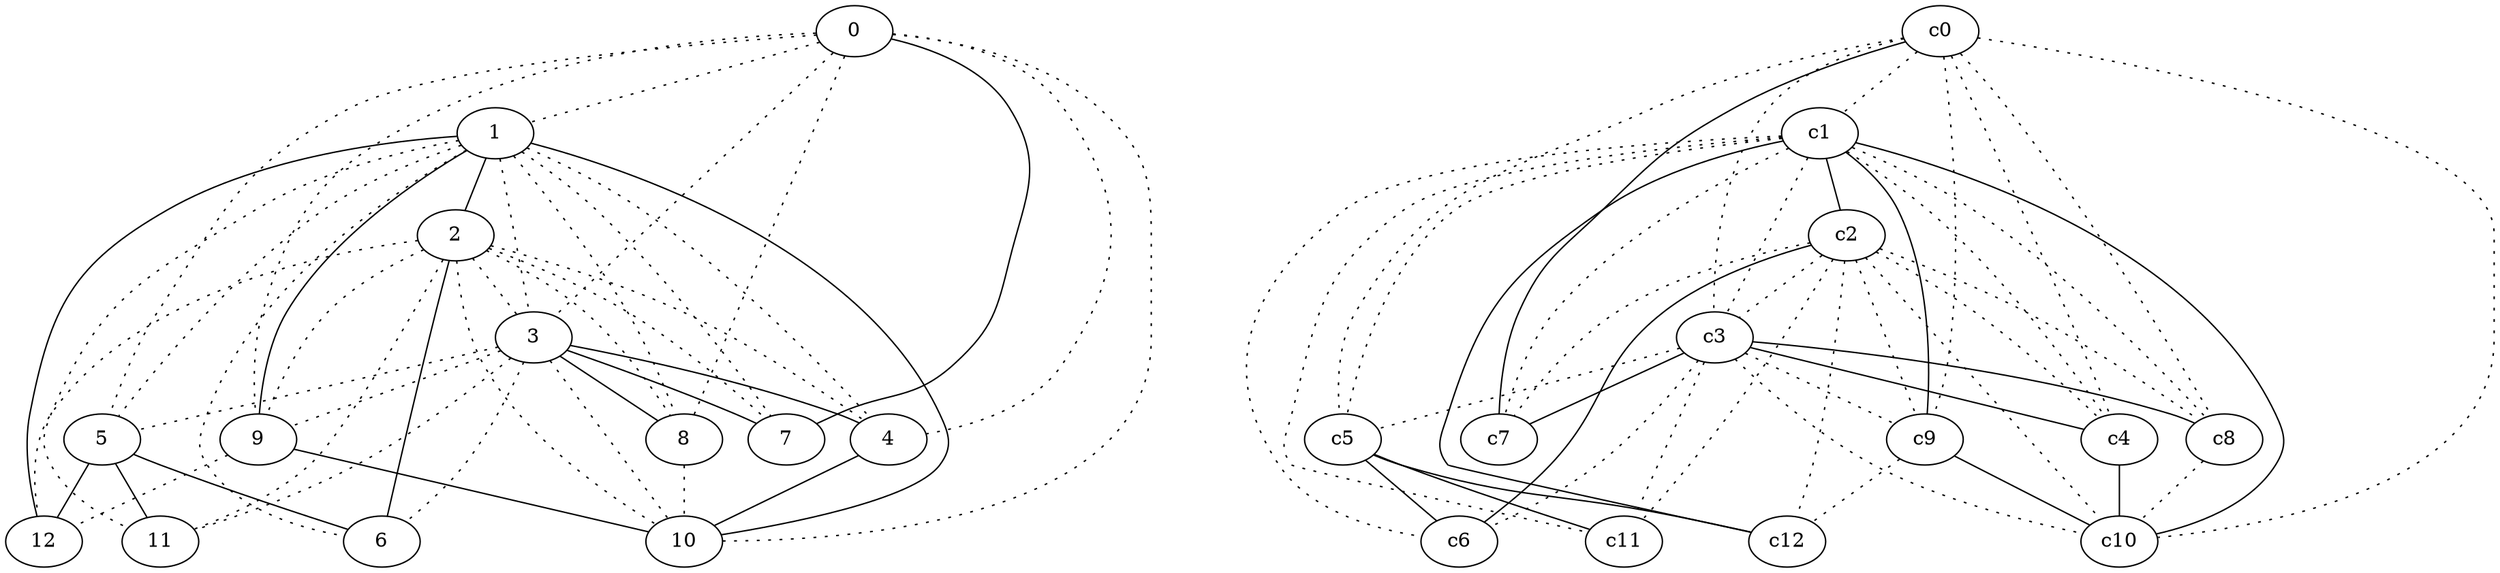 graph {
a0[label=0];
a1[label=1];
a2[label=2];
a3[label=3];
a4[label=4];
a5[label=5];
a6[label=6];
a7[label=7];
a8[label=8];
a9[label=9];
a10[label=10];
a11[label=11];
a12[label=12];
a0 -- a1 [style=dotted];
a0 -- a3 [style=dotted];
a0 -- a4 [style=dotted];
a0 -- a5 [style=dotted];
a0 -- a7;
a0 -- a8 [style=dotted];
a0 -- a9 [style=dotted];
a0 -- a10 [style=dotted];
a1 -- a2;
a1 -- a3 [style=dotted];
a1 -- a4 [style=dotted];
a1 -- a5 [style=dotted];
a1 -- a6 [style=dotted];
a1 -- a7 [style=dotted];
a1 -- a8 [style=dotted];
a1 -- a9;
a1 -- a10;
a1 -- a11 [style=dotted];
a1 -- a12;
a2 -- a3 [style=dotted];
a2 -- a4 [style=dotted];
a2 -- a6;
a2 -- a7 [style=dotted];
a2 -- a8 [style=dotted];
a2 -- a9 [style=dotted];
a2 -- a10 [style=dotted];
a2 -- a11 [style=dotted];
a2 -- a12 [style=dotted];
a3 -- a4;
a3 -- a5 [style=dotted];
a3 -- a6 [style=dotted];
a3 -- a7;
a3 -- a8;
a3 -- a9 [style=dotted];
a3 -- a10 [style=dotted];
a3 -- a11 [style=dotted];
a4 -- a10;
a5 -- a6;
a5 -- a11;
a5 -- a12;
a8 -- a10 [style=dotted];
a9 -- a10;
a9 -- a12 [style=dotted];
c0 -- c1 [style=dotted];
c0 -- c3 [style=dotted];
c0 -- c4 [style=dotted];
c0 -- c5 [style=dotted];
c0 -- c7;
c0 -- c8 [style=dotted];
c0 -- c9 [style=dotted];
c0 -- c10 [style=dotted];
c1 -- c2;
c1 -- c3 [style=dotted];
c1 -- c4 [style=dotted];
c1 -- c5 [style=dotted];
c1 -- c6 [style=dotted];
c1 -- c7 [style=dotted];
c1 -- c8 [style=dotted];
c1 -- c9;
c1 -- c10;
c1 -- c11 [style=dotted];
c1 -- c12;
c2 -- c3 [style=dotted];
c2 -- c4 [style=dotted];
c2 -- c6;
c2 -- c7 [style=dotted];
c2 -- c8 [style=dotted];
c2 -- c9 [style=dotted];
c2 -- c10 [style=dotted];
c2 -- c11 [style=dotted];
c2 -- c12 [style=dotted];
c3 -- c4;
c3 -- c5 [style=dotted];
c3 -- c6 [style=dotted];
c3 -- c7;
c3 -- c8;
c3 -- c9 [style=dotted];
c3 -- c10 [style=dotted];
c3 -- c11 [style=dotted];
c4 -- c10;
c5 -- c6;
c5 -- c11;
c5 -- c12;
c8 -- c10 [style=dotted];
c9 -- c10;
c9 -- c12 [style=dotted];
}
